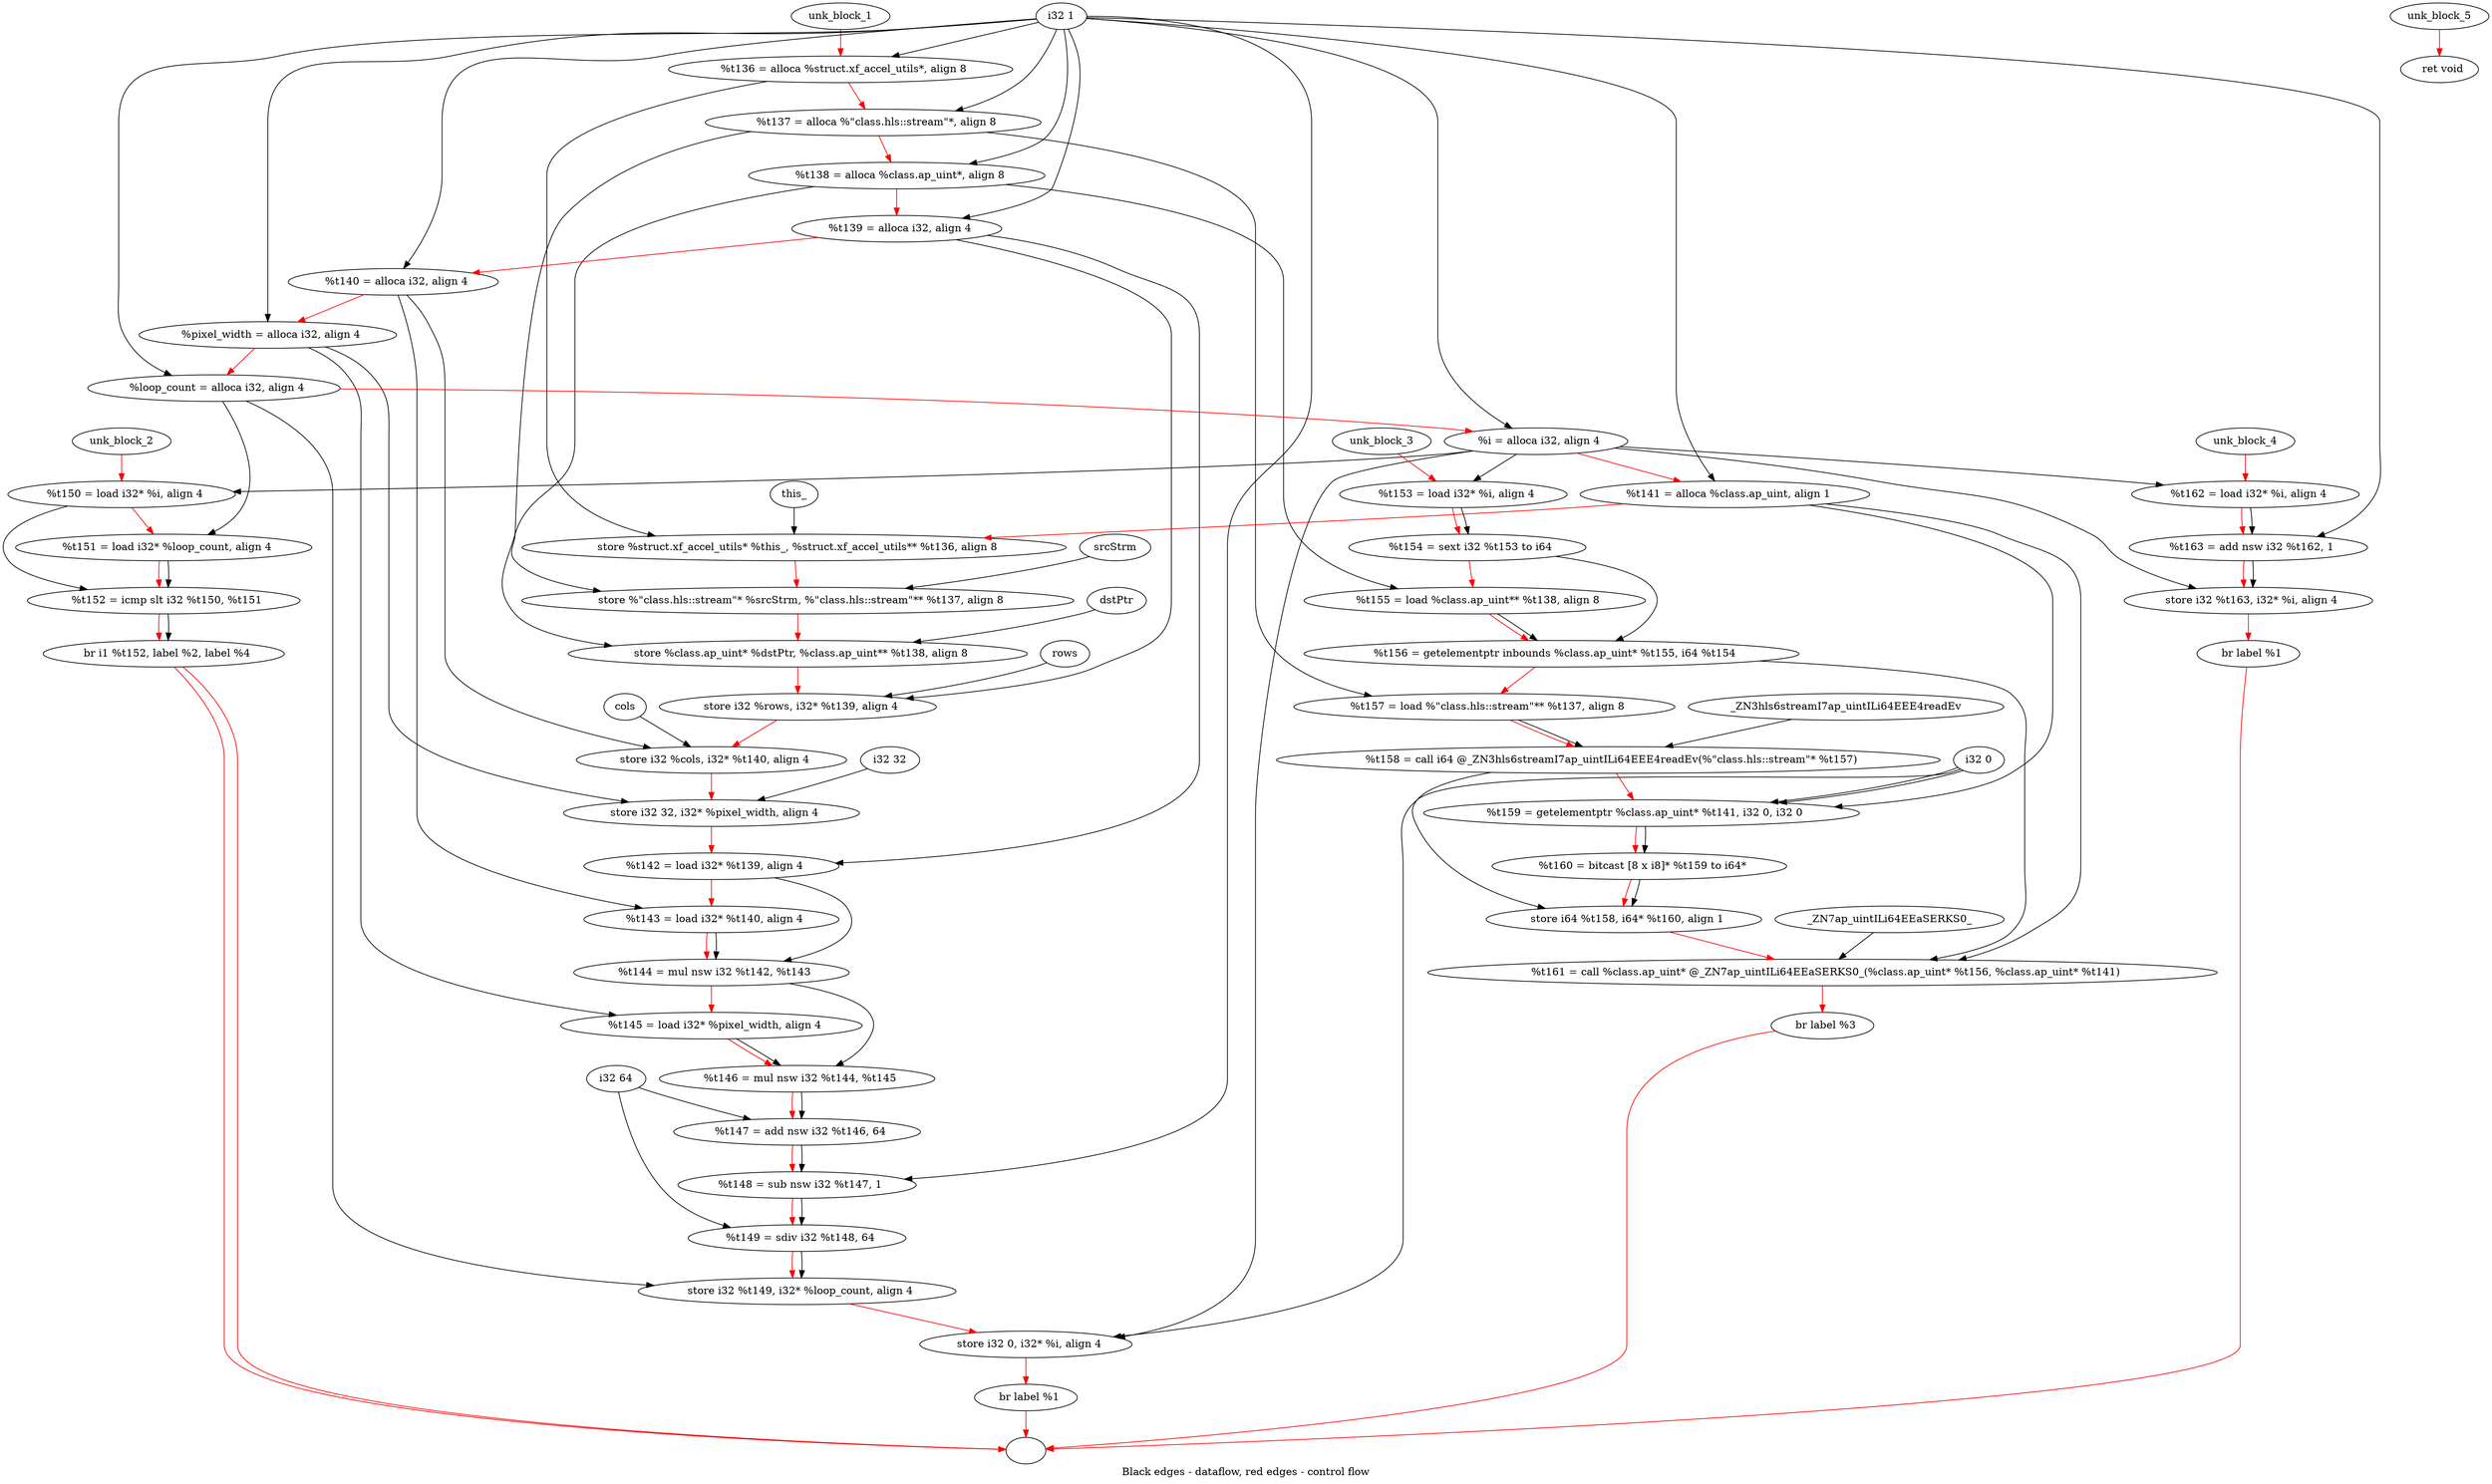 digraph G {
compound=true
label="Black edges - dataflow, red edges - control flow"
"t136" [label="  %t136 = alloca %struct.xf_accel_utils*, align 8"]
"t137" [label="  %t137 = alloca %\"class.hls::stream\"*, align 8"]
"t138" [label="  %t138 = alloca %class.ap_uint*, align 8"]
"t139" [label="  %t139 = alloca i32, align 4"]
"t140" [label="  %t140 = alloca i32, align 4"]
"pixel_width" [label="  %pixel_width = alloca i32, align 4"]
"loop_count" [label="  %loop_count = alloca i32, align 4"]
"i" [label="  %i = alloca i32, align 4"]
"t141" [label="  %t141 = alloca %class.ap_uint, align 1"]
"_1" [label="  store %struct.xf_accel_utils* %this_, %struct.xf_accel_utils** %t136, align 8"]
"_2" [label="  store %\"class.hls::stream\"* %srcStrm, %\"class.hls::stream\"** %t137, align 8"]
"_3" [label="  store %class.ap_uint* %dstPtr, %class.ap_uint** %t138, align 8"]
"_4" [label="  store i32 %rows, i32* %t139, align 4"]
"_5" [label="  store i32 %cols, i32* %t140, align 4"]
"_6" [label="  store i32 32, i32* %pixel_width, align 4"]
"t142" [label="  %t142 = load i32* %t139, align 4"]
"t143" [label="  %t143 = load i32* %t140, align 4"]
"t144" [label="  %t144 = mul nsw i32 %t142, %t143"]
"t145" [label="  %t145 = load i32* %pixel_width, align 4"]
"t146" [label="  %t146 = mul nsw i32 %t144, %t145"]
"t147" [label="  %t147 = add nsw i32 %t146, 64"]
"t148" [label="  %t148 = sub nsw i32 %t147, 1"]
"t149" [label="  %t149 = sdiv i32 %t148, 64"]
"_7" [label="  store i32 %t149, i32* %loop_count, align 4"]
"_8" [label="  store i32 0, i32* %i, align 4"]
"_9" [label="  br label %1"]
"unk_block_1" -> "t136"[color=red]
"i32 1" -> "t136"
"t136" -> "t137"[color=red weight=2]
"i32 1" -> "t137"
"t137" -> "t138"[color=red weight=2]
"i32 1" -> "t138"
"t138" -> "t139"[color=red weight=2]
"i32 1" -> "t139"
"t139" -> "t140"[color=red weight=2]
"i32 1" -> "t140"
"t140" -> "pixel_width"[color=red weight=2]
"i32 1" -> "pixel_width"
"pixel_width" -> "loop_count"[color=red weight=2]
"i32 1" -> "loop_count"
"loop_count" -> "i"[color=red weight=2]
"i32 1" -> "i"
"i" -> "t141"[color=red weight=2]
"i32 1" -> "t141"
"t141" -> "_1"[color=red weight=2]
"this_" -> "_1"
"t136" -> "_1"
"_1" -> "_2"[color=red weight=2]
"srcStrm" -> "_2"
"t137" -> "_2"
"_2" -> "_3"[color=red weight=2]
"dstPtr" -> "_3"
"t138" -> "_3"
"_3" -> "_4"[color=red weight=2]
"rows" -> "_4"
"t139" -> "_4"
"_4" -> "_5"[color=red weight=2]
"cols" -> "_5"
"t140" -> "_5"
"_5" -> "_6"[color=red weight=2]
"i32 32" -> "_6"
"pixel_width" -> "_6"
"_6" -> "t142"[color=red weight=2]
"t139" -> "t142"
"t142" -> "t143"[color=red weight=2]
"t140" -> "t143"
"t143" -> "t144"[color=red weight=2]
"t142" -> "t144"
"t143" -> "t144"
"t144" -> "t145"[color=red weight=2]
"pixel_width" -> "t145"
"t145" -> "t146"[color=red weight=2]
"t144" -> "t146"
"t145" -> "t146"
"t146" -> "t147"[color=red weight=2]
"t146" -> "t147"
"i32 64" -> "t147"
"t147" -> "t148"[color=red weight=2]
"t147" -> "t148"
"i32 1" -> "t148"
"t148" -> "t149"[color=red weight=2]
"t148" -> "t149"
"i32 64" -> "t149"
"t149" -> "_7"[color=red weight=2]
"t149" -> "_7"
"loop_count" -> "_7"
"_7" -> "_8"[color=red weight=2]
"i32 0" -> "_8"
"i" -> "_8"
"_8" -> "_9"[color=red weight=2]
"_9" -> ""[color=red]

"t150" [label="  %t150 = load i32* %i, align 4"]
"t151" [label="  %t151 = load i32* %loop_count, align 4"]
"t152" [label="  %t152 = icmp slt i32 %t150, %t151"]
"_10" [label="  br i1 %t152, label %2, label %4"]
"unk_block_2" -> "t150"[color=red]
"i" -> "t150"
"t150" -> "t151"[color=red weight=2]
"loop_count" -> "t151"
"t151" -> "t152"[color=red weight=2]
"t150" -> "t152"
"t151" -> "t152"
"t152" -> "_10"[color=red weight=2]
"t152" -> "_10"
"_10" -> ""[color=red]
"_10" -> ""[color=red]

"t153" [label="  %t153 = load i32* %i, align 4"]
"t154" [label="  %t154 = sext i32 %t153 to i64"]
"t155" [label="  %t155 = load %class.ap_uint** %t138, align 8"]
"t156" [label="  %t156 = getelementptr inbounds %class.ap_uint* %t155, i64 %t154"]
"t157" [label="  %t157 = load %\"class.hls::stream\"** %t137, align 8"]
"t158" [label="  %t158 = call i64 @_ZN3hls6streamI7ap_uintILi64EEE4readEv(%\"class.hls::stream\"* %t157)"]
"t159" [label="  %t159 = getelementptr %class.ap_uint* %t141, i32 0, i32 0"]
"t160" [label="  %t160 = bitcast [8 x i8]* %t159 to i64*"]
"_11" [label="  store i64 %t158, i64* %t160, align 1"]
"t161" [label="  %t161 = call %class.ap_uint* @_ZN7ap_uintILi64EEaSERKS0_(%class.ap_uint* %t156, %class.ap_uint* %t141)"]
"_12" [label="  br label %3"]
"unk_block_3" -> "t153"[color=red]
"i" -> "t153"
"t153" -> "t154"[color=red weight=2]
"t153" -> "t154"
"t154" -> "t155"[color=red weight=2]
"t138" -> "t155"
"t155" -> "t156"[color=red weight=2]
"t155" -> "t156"
"t154" -> "t156"
"t156" -> "t157"[color=red weight=2]
"t137" -> "t157"
"t157" -> "t158"[color=red weight=2]
"t157" -> "t158"
"_ZN3hls6streamI7ap_uintILi64EEE4readEv" -> "t158"
"t158" -> "t159"[color=red weight=2]
"t141" -> "t159"
"i32 0" -> "t159"
"i32 0" -> "t159"
"t159" -> "t160"[color=red weight=2]
"t159" -> "t160"
"t160" -> "_11"[color=red weight=2]
"t158" -> "_11"
"t160" -> "_11"
"_11" -> "t161"[color=red weight=2]
"t156" -> "t161"
"t141" -> "t161"
"_ZN7ap_uintILi64EEaSERKS0_" -> "t161"
"t161" -> "_12"[color=red weight=2]
"_12" -> ""[color=red]

"t162" [label="  %t162 = load i32* %i, align 4"]
"t163" [label="  %t163 = add nsw i32 %t162, 1"]
"_13" [label="  store i32 %t163, i32* %i, align 4"]
"_14" [label="  br label %1"]
"unk_block_4" -> "t162"[color=red]
"i" -> "t162"
"t162" -> "t163"[color=red weight=2]
"t162" -> "t163"
"i32 1" -> "t163"
"t163" -> "_13"[color=red weight=2]
"t163" -> "_13"
"i" -> "_13"
"_13" -> "_14"[color=red weight=2]
"_14" -> ""[color=red]

"_15" [label="  ret void"]
"unk_block_5" -> "_15"[color=red]

}
